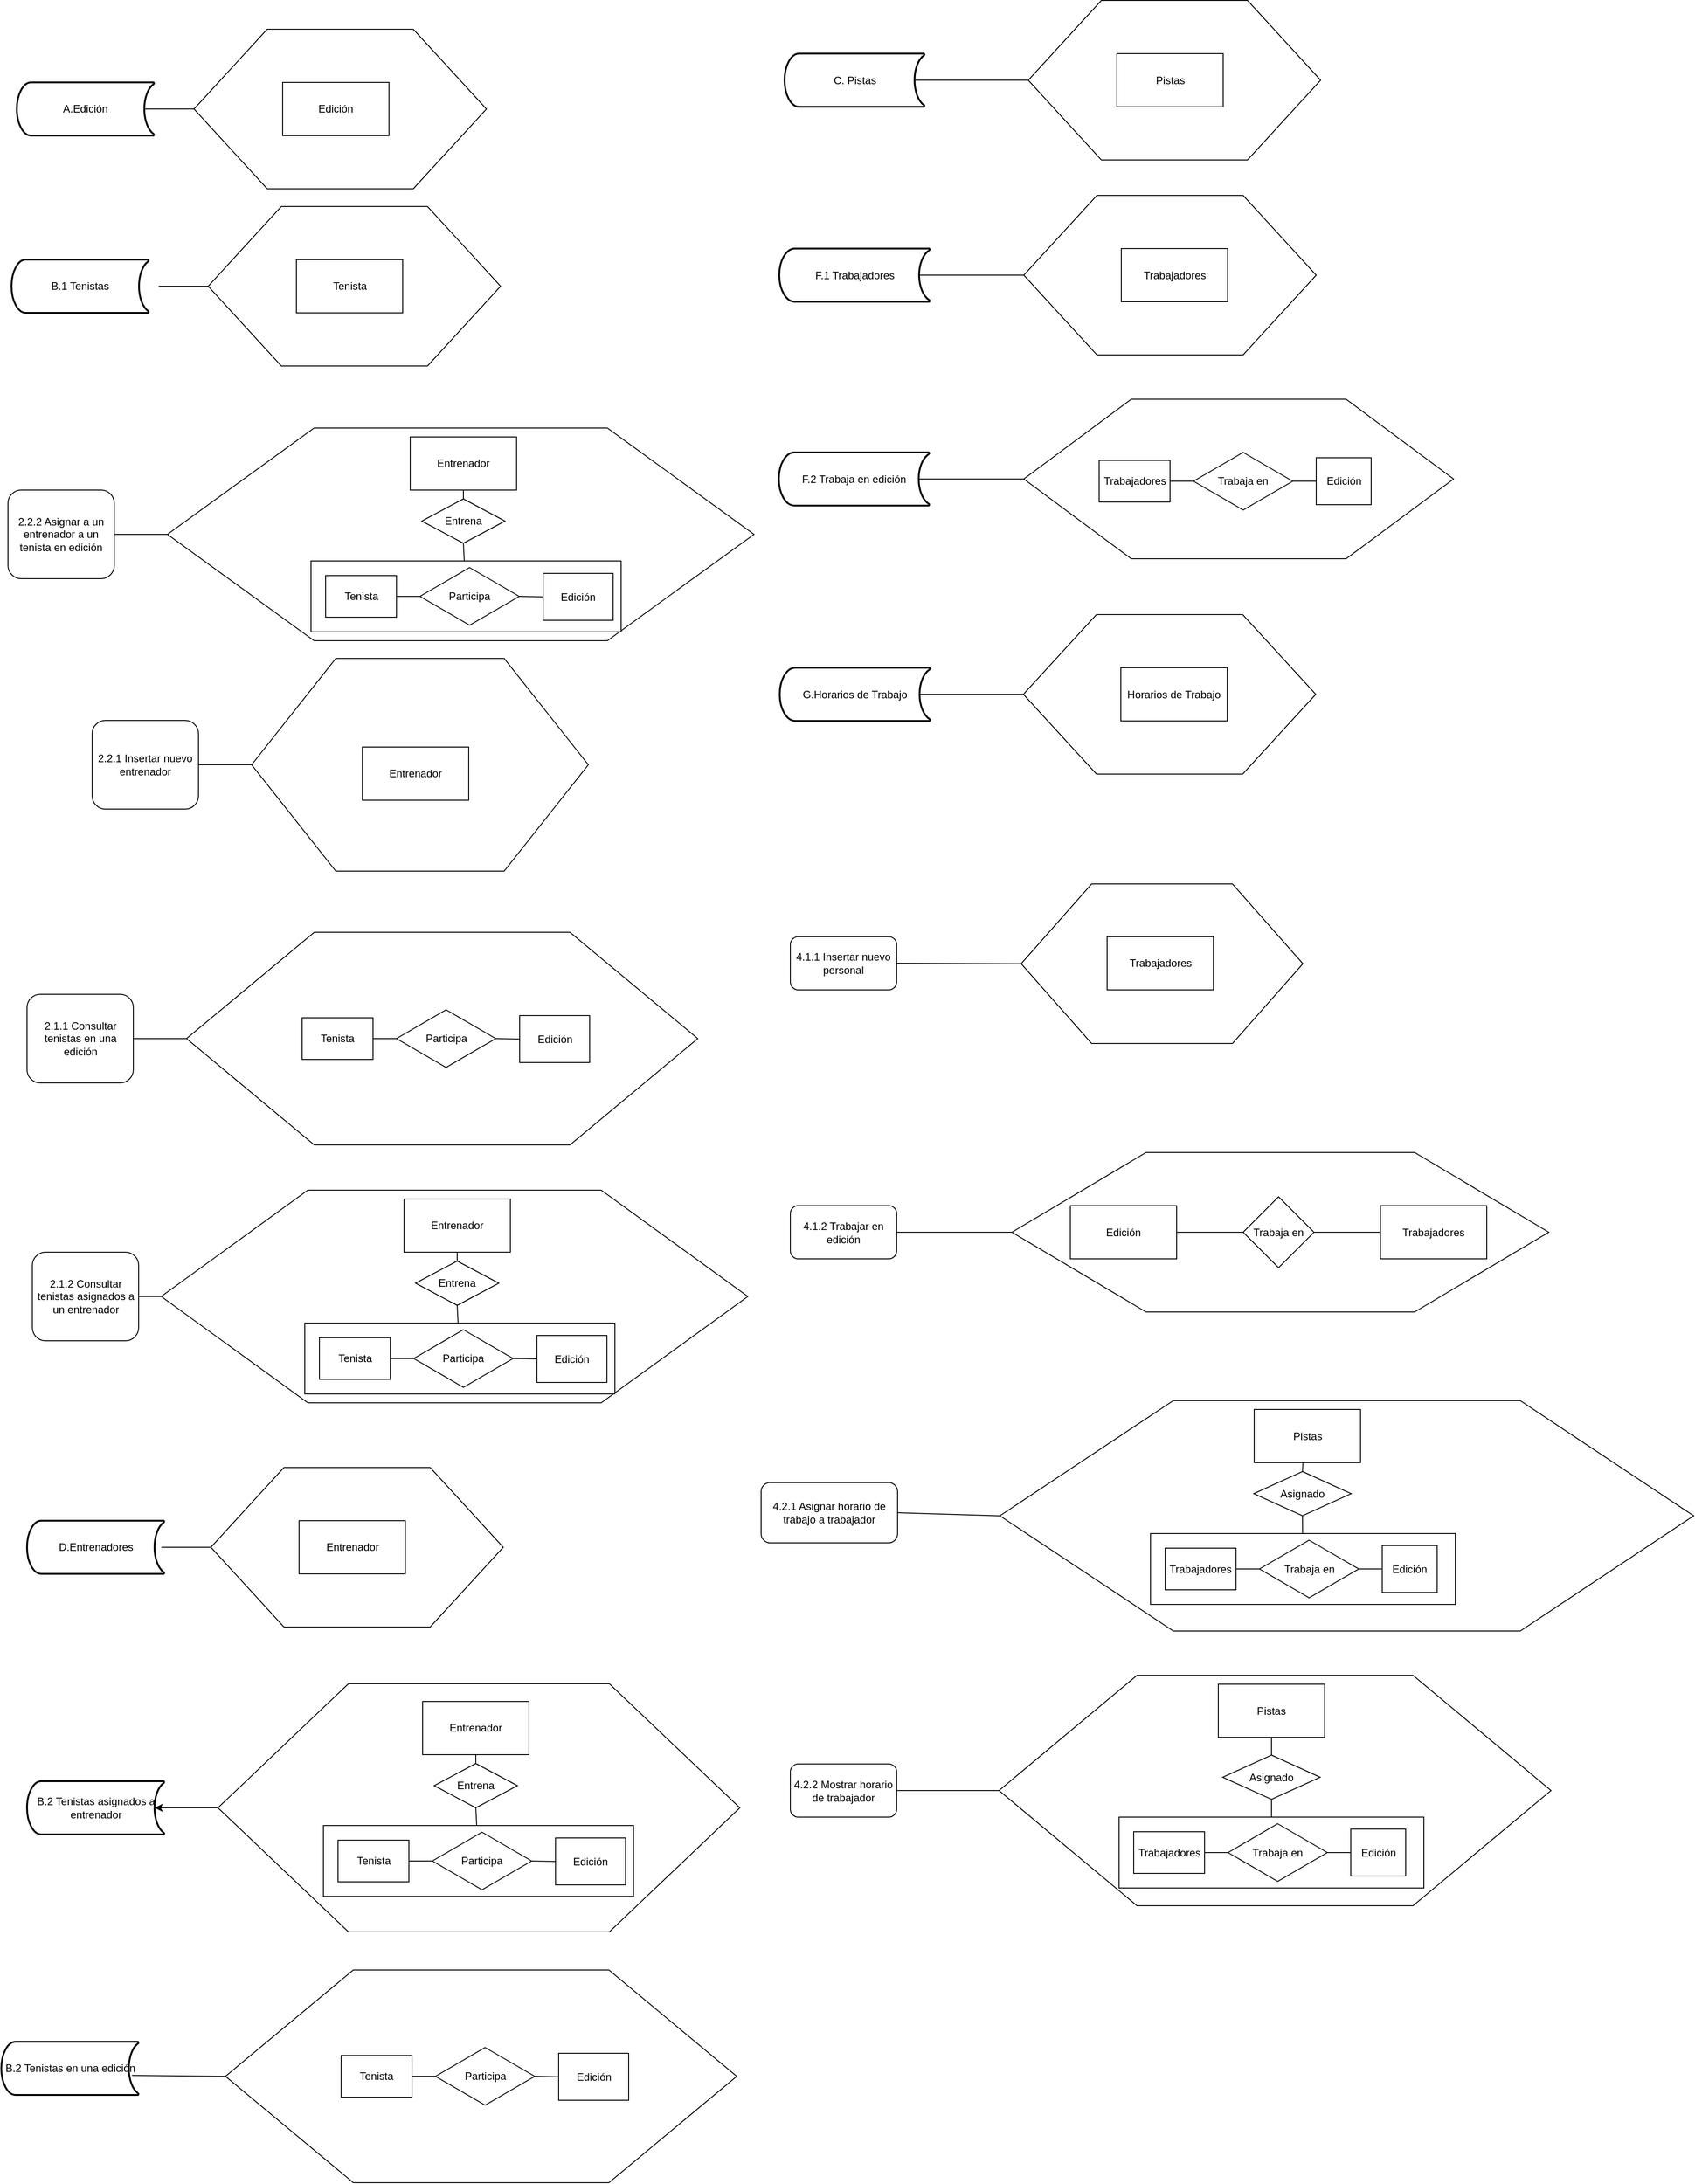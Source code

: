 <mxfile version="12.3.9" type="google" pages="1"><diagram id="Vys-wInto2tvAjyAk-ku" name="Page-1"><mxGraphModel dx="1408" dy="1864" grid="1" gridSize="10" guides="1" tooltips="1" connect="1" arrows="1" fold="1" page="1" pageScale="1" pageWidth="827" pageHeight="1169" math="0" shadow="0"><root><mxCell id="0"/><mxCell id="1" parent="0"/><mxCell id="vRv99OqMvYCGxemDUj1l-1" value="" style="shape=hexagon;perimeter=hexagonPerimeter2;whiteSpace=wrap;html=1;" parent="1" vertex="1"><mxGeometry x="230" y="30" width="330" height="180" as="geometry"/></mxCell><mxCell id="vRv99OqMvYCGxemDUj1l-2" value="A.Edición" style="strokeWidth=2;html=1;shape=mxgraph.flowchart.stored_data;whiteSpace=wrap;" parent="1" vertex="1"><mxGeometry x="30" y="90" width="155" height="60" as="geometry"/></mxCell><mxCell id="vRv99OqMvYCGxemDUj1l-3" value="" style="endArrow=none;html=1;exitX=0.93;exitY=0.5;exitDx=0;exitDy=0;exitPerimeter=0;entryX=0;entryY=0.5;entryDx=0;entryDy=0;" parent="1" source="vRv99OqMvYCGxemDUj1l-2" target="vRv99OqMvYCGxemDUj1l-1" edge="1"><mxGeometry width="50" height="50" relative="1" as="geometry"><mxPoint x="190" y="140" as="sourcePoint"/><mxPoint x="240" y="90" as="targetPoint"/></mxGeometry></mxCell><mxCell id="vRv99OqMvYCGxemDUj1l-4" value="B.1 Tenistas" style="strokeWidth=2;html=1;shape=mxgraph.flowchart.stored_data;whiteSpace=wrap;" parent="1" vertex="1"><mxGeometry x="24" y="290" width="155" height="60" as="geometry"/></mxCell><mxCell id="vRv99OqMvYCGxemDUj1l-5" value="" style="shape=hexagon;perimeter=hexagonPerimeter2;whiteSpace=wrap;html=1;" parent="1" vertex="1"><mxGeometry x="246" y="230" width="330" height="180" as="geometry"/></mxCell><mxCell id="vRv99OqMvYCGxemDUj1l-6" value="" style="endArrow=none;html=1;exitX=0.93;exitY=0.5;exitDx=0;exitDy=0;exitPerimeter=0;entryX=0;entryY=0.5;entryDx=0;entryDy=0;" parent="1" target="vRv99OqMvYCGxemDUj1l-5" edge="1"><mxGeometry width="50" height="50" relative="1" as="geometry"><mxPoint x="190.15" y="320" as="sourcePoint"/><mxPoint x="256" y="290" as="targetPoint"/></mxGeometry></mxCell><mxCell id="vRv99OqMvYCGxemDUj1l-7" value="Edición" style="rounded=0;whiteSpace=wrap;html=1;" parent="1" vertex="1"><mxGeometry x="330" y="90" width="120" height="60" as="geometry"/></mxCell><mxCell id="vRv99OqMvYCGxemDUj1l-8" value="Tenista" style="rounded=0;whiteSpace=wrap;html=1;" parent="1" vertex="1"><mxGeometry x="345.5" y="290" width="120" height="60" as="geometry"/></mxCell><mxCell id="vRv99OqMvYCGxemDUj1l-9" value="2.2.2 Asignar a un entrenador a un tenista en edición" style="rounded=1;whiteSpace=wrap;html=1;" parent="1" vertex="1"><mxGeometry x="20" y="550" width="120" height="100" as="geometry"/></mxCell><mxCell id="vRv99OqMvYCGxemDUj1l-10" value="" style="shape=hexagon;perimeter=hexagonPerimeter2;whiteSpace=wrap;html=1;" parent="1" vertex="1"><mxGeometry x="200" y="480" width="662" height="240" as="geometry"/></mxCell><mxCell id="vRv99OqMvYCGxemDUj1l-11" value="" style="endArrow=none;html=1;exitX=1;exitY=0.5;exitDx=0;exitDy=0;entryX=0;entryY=0.5;entryDx=0;entryDy=0;" parent="1" source="vRv99OqMvYCGxemDUj1l-9" target="vRv99OqMvYCGxemDUj1l-10" edge="1"><mxGeometry width="50" height="50" relative="1" as="geometry"><mxPoint x="156.15" y="630" as="sourcePoint"/><mxPoint x="222" y="600" as="targetPoint"/></mxGeometry></mxCell><mxCell id="vRv99OqMvYCGxemDUj1l-12" value="Entrenador" style="rounded=0;whiteSpace=wrap;html=1;" parent="1" vertex="1"><mxGeometry x="474" y="490" width="120" height="60" as="geometry"/></mxCell><mxCell id="vRv99OqMvYCGxemDUj1l-13" value="Entrena" style="rhombus;whiteSpace=wrap;html=1;" parent="1" vertex="1"><mxGeometry x="487" y="560" width="94" height="50" as="geometry"/></mxCell><mxCell id="vRv99OqMvYCGxemDUj1l-14" value="" style="endArrow=none;html=1;entryX=0.5;entryY=0;entryDx=0;entryDy=0;exitX=0.5;exitY=1;exitDx=0;exitDy=0;" parent="1" source="vRv99OqMvYCGxemDUj1l-12" target="vRv99OqMvYCGxemDUj1l-13" edge="1"><mxGeometry width="50" height="50" relative="1" as="geometry"><mxPoint x="296" y="610" as="sourcePoint"/><mxPoint x="346" y="560" as="targetPoint"/></mxGeometry></mxCell><mxCell id="vRv99OqMvYCGxemDUj1l-15" value="" style="rounded=0;whiteSpace=wrap;html=1;" parent="1" vertex="1"><mxGeometry x="362" y="630" width="350" height="80" as="geometry"/></mxCell><mxCell id="vRv99OqMvYCGxemDUj1l-16" value="Tenista" style="rounded=0;whiteSpace=wrap;html=1;" parent="1" vertex="1"><mxGeometry x="378.5" y="646.5" width="80" height="47" as="geometry"/></mxCell><mxCell id="vRv99OqMvYCGxemDUj1l-17" value="Edición" style="rounded=0;whiteSpace=wrap;html=1;" parent="1" vertex="1"><mxGeometry x="624" y="644" width="79" height="53" as="geometry"/></mxCell><mxCell id="vRv99OqMvYCGxemDUj1l-18" value="Participa" style="rhombus;whiteSpace=wrap;html=1;" parent="1" vertex="1"><mxGeometry x="485" y="637.5" width="112" height="65" as="geometry"/></mxCell><mxCell id="vRv99OqMvYCGxemDUj1l-19" value="" style="endArrow=none;html=1;exitX=1;exitY=0.5;exitDx=0;exitDy=0;entryX=0;entryY=0.5;entryDx=0;entryDy=0;" parent="1" source="vRv99OqMvYCGxemDUj1l-16" target="vRv99OqMvYCGxemDUj1l-18" edge="1"><mxGeometry width="50" height="50" relative="1" as="geometry"><mxPoint x="411.5" y="700.5" as="sourcePoint"/><mxPoint x="461.5" y="650.5" as="targetPoint"/></mxGeometry></mxCell><mxCell id="vRv99OqMvYCGxemDUj1l-20" value="" style="endArrow=none;html=1;exitX=0;exitY=0.5;exitDx=0;exitDy=0;entryX=1;entryY=0.5;entryDx=0;entryDy=0;" parent="1" source="vRv99OqMvYCGxemDUj1l-17" target="vRv99OqMvYCGxemDUj1l-18" edge="1"><mxGeometry width="50" height="50" relative="1" as="geometry"><mxPoint x="491.5" y="630.5" as="sourcePoint"/><mxPoint x="541.5" y="580.5" as="targetPoint"/></mxGeometry></mxCell><mxCell id="vRv99OqMvYCGxemDUj1l-21" value="" style="endArrow=none;html=1;entryX=0.5;entryY=1;entryDx=0;entryDy=0;" parent="1" source="vRv99OqMvYCGxemDUj1l-15" target="vRv99OqMvYCGxemDUj1l-13" edge="1"><mxGeometry width="50" height="50" relative="1" as="geometry"><mxPoint x="136" y="1000" as="sourcePoint"/><mxPoint x="186" y="950" as="targetPoint"/></mxGeometry></mxCell><mxCell id="vRv99OqMvYCGxemDUj1l-22" value="D.Entrenadores" style="strokeWidth=2;html=1;shape=mxgraph.flowchart.stored_data;whiteSpace=wrap;" parent="1" vertex="1"><mxGeometry x="41.5" y="1713" width="155" height="60" as="geometry"/></mxCell><mxCell id="vRv99OqMvYCGxemDUj1l-23" value="" style="shape=hexagon;perimeter=hexagonPerimeter2;whiteSpace=wrap;html=1;" parent="1" vertex="1"><mxGeometry x="249" y="1653" width="330" height="180" as="geometry"/></mxCell><mxCell id="vRv99OqMvYCGxemDUj1l-24" value="" style="endArrow=none;html=1;exitX=0.93;exitY=0.5;exitDx=0;exitDy=0;exitPerimeter=0;entryX=0;entryY=0.5;entryDx=0;entryDy=0;" parent="1" target="vRv99OqMvYCGxemDUj1l-23" edge="1"><mxGeometry width="50" height="50" relative="1" as="geometry"><mxPoint x="193.15" y="1743" as="sourcePoint"/><mxPoint x="259" y="1713" as="targetPoint"/></mxGeometry></mxCell><mxCell id="vRv99OqMvYCGxemDUj1l-25" value="Entrenador" style="rounded=0;whiteSpace=wrap;html=1;" parent="1" vertex="1"><mxGeometry x="348.5" y="1713" width="120" height="60" as="geometry"/></mxCell><mxCell id="vRv99OqMvYCGxemDUj1l-26" value="B.2 Tenistas asignados a entrenador" style="strokeWidth=2;html=1;shape=mxgraph.flowchart.stored_data;whiteSpace=wrap;" parent="1" vertex="1"><mxGeometry x="41.5" y="2007" width="155" height="60" as="geometry"/></mxCell><mxCell id="vRv99OqMvYCGxemDUj1l-27" value="" style="shape=hexagon;perimeter=hexagonPerimeter2;whiteSpace=wrap;html=1;" parent="1" vertex="1"><mxGeometry x="257" y="1897" width="589" height="280" as="geometry"/></mxCell><mxCell id="vRv99OqMvYCGxemDUj1l-29" value="Entrenador" style="rounded=0;whiteSpace=wrap;html=1;" parent="1" vertex="1"><mxGeometry x="488" y="1917" width="120" height="60" as="geometry"/></mxCell><mxCell id="vRv99OqMvYCGxemDUj1l-30" value="Entrena" style="rhombus;whiteSpace=wrap;html=1;" parent="1" vertex="1"><mxGeometry x="501" y="1987" width="94" height="50" as="geometry"/></mxCell><mxCell id="vRv99OqMvYCGxemDUj1l-31" value="" style="endArrow=none;html=1;entryX=0.5;entryY=0;entryDx=0;entryDy=0;exitX=0.5;exitY=1;exitDx=0;exitDy=0;" parent="1" source="vRv99OqMvYCGxemDUj1l-29" target="vRv99OqMvYCGxemDUj1l-30" edge="1"><mxGeometry width="50" height="50" relative="1" as="geometry"><mxPoint x="310" y="2037" as="sourcePoint"/><mxPoint x="360" y="1987" as="targetPoint"/></mxGeometry></mxCell><mxCell id="vRv99OqMvYCGxemDUj1l-32" value="" style="rounded=0;whiteSpace=wrap;html=1;" parent="1" vertex="1"><mxGeometry x="376" y="2057" width="350" height="80" as="geometry"/></mxCell><mxCell id="vRv99OqMvYCGxemDUj1l-33" value="Tenista" style="rounded=0;whiteSpace=wrap;html=1;" parent="1" vertex="1"><mxGeometry x="392.5" y="2073.5" width="80" height="47" as="geometry"/></mxCell><mxCell id="vRv99OqMvYCGxemDUj1l-34" value="Edición" style="rounded=0;whiteSpace=wrap;html=1;" parent="1" vertex="1"><mxGeometry x="638" y="2071" width="79" height="53" as="geometry"/></mxCell><mxCell id="vRv99OqMvYCGxemDUj1l-35" value="Participa" style="rhombus;whiteSpace=wrap;html=1;" parent="1" vertex="1"><mxGeometry x="499" y="2064.5" width="112" height="65" as="geometry"/></mxCell><mxCell id="vRv99OqMvYCGxemDUj1l-36" value="" style="endArrow=none;html=1;exitX=1;exitY=0.5;exitDx=0;exitDy=0;entryX=0;entryY=0.5;entryDx=0;entryDy=0;" parent="1" source="vRv99OqMvYCGxemDUj1l-33" target="vRv99OqMvYCGxemDUj1l-35" edge="1"><mxGeometry width="50" height="50" relative="1" as="geometry"><mxPoint x="425.5" y="2127.5" as="sourcePoint"/><mxPoint x="475.5" y="2077.5" as="targetPoint"/></mxGeometry></mxCell><mxCell id="vRv99OqMvYCGxemDUj1l-37" value="" style="endArrow=none;html=1;exitX=0;exitY=0.5;exitDx=0;exitDy=0;entryX=1;entryY=0.5;entryDx=0;entryDy=0;" parent="1" source="vRv99OqMvYCGxemDUj1l-34" target="vRv99OqMvYCGxemDUj1l-35" edge="1"><mxGeometry width="50" height="50" relative="1" as="geometry"><mxPoint x="505.5" y="2057.5" as="sourcePoint"/><mxPoint x="555.5" y="2007.5" as="targetPoint"/></mxGeometry></mxCell><mxCell id="vRv99OqMvYCGxemDUj1l-38" value="" style="endArrow=none;html=1;entryX=0.5;entryY=1;entryDx=0;entryDy=0;" parent="1" source="vRv99OqMvYCGxemDUj1l-32" target="vRv99OqMvYCGxemDUj1l-30" edge="1"><mxGeometry width="50" height="50" relative="1" as="geometry"><mxPoint x="150" y="2427" as="sourcePoint"/><mxPoint x="200" y="2377" as="targetPoint"/></mxGeometry></mxCell><mxCell id="vRv99OqMvYCGxemDUj1l-39" value="2.2.1 Insertar nuevo entrenador" style="rounded=1;whiteSpace=wrap;html=1;" parent="1" vertex="1"><mxGeometry x="115" y="810" width="120" height="100" as="geometry"/></mxCell><mxCell id="vRv99OqMvYCGxemDUj1l-40" value="" style="shape=hexagon;perimeter=hexagonPerimeter2;whiteSpace=wrap;html=1;" parent="1" vertex="1"><mxGeometry x="295" y="740" width="380" height="240" as="geometry"/></mxCell><mxCell id="vRv99OqMvYCGxemDUj1l-41" value="" style="endArrow=none;html=1;exitX=1;exitY=0.5;exitDx=0;exitDy=0;entryX=0;entryY=0.5;entryDx=0;entryDy=0;" parent="1" source="vRv99OqMvYCGxemDUj1l-39" target="vRv99OqMvYCGxemDUj1l-40" edge="1"><mxGeometry width="50" height="50" relative="1" as="geometry"><mxPoint x="251.15" y="890" as="sourcePoint"/><mxPoint x="317" y="860" as="targetPoint"/></mxGeometry></mxCell><mxCell id="vRv99OqMvYCGxemDUj1l-42" value="Entrenador" style="rounded=0;whiteSpace=wrap;html=1;" parent="1" vertex="1"><mxGeometry x="420" y="840" width="120" height="60" as="geometry"/></mxCell><mxCell id="vRv99OqMvYCGxemDUj1l-43" value="2.1.1 Consultar tenistas en una edición" style="rounded=1;whiteSpace=wrap;html=1;" parent="1" vertex="1"><mxGeometry x="41.5" y="1119" width="120" height="100" as="geometry"/></mxCell><mxCell id="vRv99OqMvYCGxemDUj1l-44" value="" style="shape=hexagon;perimeter=hexagonPerimeter2;whiteSpace=wrap;html=1;" parent="1" vertex="1"><mxGeometry x="221.5" y="1049" width="577" height="240" as="geometry"/></mxCell><mxCell id="vRv99OqMvYCGxemDUj1l-45" value="" style="endArrow=none;html=1;exitX=1;exitY=0.5;exitDx=0;exitDy=0;entryX=0;entryY=0.5;entryDx=0;entryDy=0;" parent="1" source="vRv99OqMvYCGxemDUj1l-43" target="vRv99OqMvYCGxemDUj1l-44" edge="1"><mxGeometry width="50" height="50" relative="1" as="geometry"><mxPoint x="177.65" y="1199" as="sourcePoint"/><mxPoint x="243.5" y="1169" as="targetPoint"/></mxGeometry></mxCell><mxCell id="vRv99OqMvYCGxemDUj1l-46" value="Tenista" style="rounded=0;whiteSpace=wrap;html=1;" parent="1" vertex="1"><mxGeometry x="352" y="1145.5" width="80" height="47" as="geometry"/></mxCell><mxCell id="vRv99OqMvYCGxemDUj1l-47" value="Edición" style="rounded=0;whiteSpace=wrap;html=1;" parent="1" vertex="1"><mxGeometry x="597.5" y="1143" width="79" height="53" as="geometry"/></mxCell><mxCell id="vRv99OqMvYCGxemDUj1l-48" value="Participa" style="rhombus;whiteSpace=wrap;html=1;" parent="1" vertex="1"><mxGeometry x="458.5" y="1136.5" width="112" height="65" as="geometry"/></mxCell><mxCell id="vRv99OqMvYCGxemDUj1l-49" value="" style="endArrow=none;html=1;exitX=1;exitY=0.5;exitDx=0;exitDy=0;entryX=0;entryY=0.5;entryDx=0;entryDy=0;" parent="1" source="vRv99OqMvYCGxemDUj1l-46" target="vRv99OqMvYCGxemDUj1l-48" edge="1"><mxGeometry width="50" height="50" relative="1" as="geometry"><mxPoint x="385" y="1199.5" as="sourcePoint"/><mxPoint x="435" y="1149.5" as="targetPoint"/></mxGeometry></mxCell><mxCell id="vRv99OqMvYCGxemDUj1l-50" value="" style="endArrow=none;html=1;exitX=0;exitY=0.5;exitDx=0;exitDy=0;entryX=1;entryY=0.5;entryDx=0;entryDy=0;" parent="1" source="vRv99OqMvYCGxemDUj1l-47" target="vRv99OqMvYCGxemDUj1l-48" edge="1"><mxGeometry width="50" height="50" relative="1" as="geometry"><mxPoint x="465" y="1129.5" as="sourcePoint"/><mxPoint x="515" y="1079.5" as="targetPoint"/></mxGeometry></mxCell><mxCell id="vRv99OqMvYCGxemDUj1l-51" value="2.1.2 Consultar tenistas asignados a un entrenador" style="rounded=1;whiteSpace=wrap;html=1;" parent="1" vertex="1"><mxGeometry x="47.5" y="1410" width="120" height="100" as="geometry"/></mxCell><mxCell id="vRv99OqMvYCGxemDUj1l-52" value="" style="shape=hexagon;perimeter=hexagonPerimeter2;whiteSpace=wrap;html=1;" parent="1" vertex="1"><mxGeometry x="193" y="1340" width="662" height="240" as="geometry"/></mxCell><mxCell id="vRv99OqMvYCGxemDUj1l-53" value="" style="endArrow=none;html=1;entryX=0;entryY=0.5;entryDx=0;entryDy=0;" parent="1" source="vRv99OqMvYCGxemDUj1l-51" target="vRv99OqMvYCGxemDUj1l-52" edge="1"><mxGeometry width="50" height="50" relative="1" as="geometry"><mxPoint x="133" y="1460" as="sourcePoint"/><mxPoint x="215" y="1460" as="targetPoint"/></mxGeometry></mxCell><mxCell id="vRv99OqMvYCGxemDUj1l-54" value="Entrenador" style="rounded=0;whiteSpace=wrap;html=1;" parent="1" vertex="1"><mxGeometry x="467" y="1350" width="120" height="60" as="geometry"/></mxCell><mxCell id="vRv99OqMvYCGxemDUj1l-55" value="Entrena" style="rhombus;whiteSpace=wrap;html=1;" parent="1" vertex="1"><mxGeometry x="480" y="1420" width="94" height="50" as="geometry"/></mxCell><mxCell id="vRv99OqMvYCGxemDUj1l-56" value="" style="endArrow=none;html=1;entryX=0.5;entryY=0;entryDx=0;entryDy=0;exitX=0.5;exitY=1;exitDx=0;exitDy=0;" parent="1" source="vRv99OqMvYCGxemDUj1l-54" target="vRv99OqMvYCGxemDUj1l-55" edge="1"><mxGeometry width="50" height="50" relative="1" as="geometry"><mxPoint x="289" y="1470" as="sourcePoint"/><mxPoint x="339" y="1420" as="targetPoint"/></mxGeometry></mxCell><mxCell id="vRv99OqMvYCGxemDUj1l-57" value="" style="rounded=0;whiteSpace=wrap;html=1;" parent="1" vertex="1"><mxGeometry x="355" y="1490" width="350" height="80" as="geometry"/></mxCell><mxCell id="vRv99OqMvYCGxemDUj1l-58" value="Tenista" style="rounded=0;whiteSpace=wrap;html=1;" parent="1" vertex="1"><mxGeometry x="371.5" y="1506.5" width="80" height="47" as="geometry"/></mxCell><mxCell id="vRv99OqMvYCGxemDUj1l-59" value="Edición" style="rounded=0;whiteSpace=wrap;html=1;" parent="1" vertex="1"><mxGeometry x="617" y="1504" width="79" height="53" as="geometry"/></mxCell><mxCell id="vRv99OqMvYCGxemDUj1l-60" value="Participa" style="rhombus;whiteSpace=wrap;html=1;" parent="1" vertex="1"><mxGeometry x="478" y="1497.5" width="112" height="65" as="geometry"/></mxCell><mxCell id="vRv99OqMvYCGxemDUj1l-61" value="" style="endArrow=none;html=1;exitX=1;exitY=0.5;exitDx=0;exitDy=0;entryX=0;entryY=0.5;entryDx=0;entryDy=0;" parent="1" source="vRv99OqMvYCGxemDUj1l-58" target="vRv99OqMvYCGxemDUj1l-60" edge="1"><mxGeometry width="50" height="50" relative="1" as="geometry"><mxPoint x="404.5" y="1560.5" as="sourcePoint"/><mxPoint x="454.5" y="1510.5" as="targetPoint"/></mxGeometry></mxCell><mxCell id="vRv99OqMvYCGxemDUj1l-62" value="" style="endArrow=none;html=1;exitX=0;exitY=0.5;exitDx=0;exitDy=0;entryX=1;entryY=0.5;entryDx=0;entryDy=0;" parent="1" source="vRv99OqMvYCGxemDUj1l-59" target="vRv99OqMvYCGxemDUj1l-60" edge="1"><mxGeometry width="50" height="50" relative="1" as="geometry"><mxPoint x="484.5" y="1490.5" as="sourcePoint"/><mxPoint x="534.5" y="1440.5" as="targetPoint"/></mxGeometry></mxCell><mxCell id="vRv99OqMvYCGxemDUj1l-63" value="" style="endArrow=none;html=1;entryX=0.5;entryY=1;entryDx=0;entryDy=0;" parent="1" source="vRv99OqMvYCGxemDUj1l-57" target="vRv99OqMvYCGxemDUj1l-55" edge="1"><mxGeometry width="50" height="50" relative="1" as="geometry"><mxPoint x="129" y="1860" as="sourcePoint"/><mxPoint x="179" y="1810" as="targetPoint"/></mxGeometry></mxCell><mxCell id="vRv99OqMvYCGxemDUj1l-64" value="F.1 Trabajadores" style="strokeWidth=2;html=1;shape=mxgraph.flowchart.stored_data;whiteSpace=wrap;" parent="1" vertex="1"><mxGeometry x="890.5" y="277.5" width="170" height="60" as="geometry"/></mxCell><mxCell id="vRv99OqMvYCGxemDUj1l-65" value="G.Horarios de Trabajo" style="strokeWidth=2;html=1;shape=mxgraph.flowchart.stored_data;whiteSpace=wrap;" parent="1" vertex="1"><mxGeometry x="891" y="750.5" width="170" height="60" as="geometry"/></mxCell><mxCell id="vRv99OqMvYCGxemDUj1l-66" value="C. Pistas" style="strokeWidth=2;html=1;shape=mxgraph.flowchart.stored_data;whiteSpace=wrap;" parent="1" vertex="1"><mxGeometry x="896.5" y="57.5" width="158" height="60" as="geometry"/></mxCell><mxCell id="vRv99OqMvYCGxemDUj1l-68" value="4.1.2 Trabajar en edición" style="rounded=1;whiteSpace=wrap;html=1;" parent="1" vertex="1"><mxGeometry x="903" y="1357.5" width="120" height="60" as="geometry"/></mxCell><mxCell id="vRv99OqMvYCGxemDUj1l-69" value="4.2.1 Asignar horario de trabajo a trabajador" style="rounded=1;whiteSpace=wrap;html=1;" parent="1" vertex="1"><mxGeometry x="870" y="1670" width="154" height="68" as="geometry"/></mxCell><mxCell id="vRv99OqMvYCGxemDUj1l-73" value="" style="shape=hexagon;perimeter=hexagonPerimeter2;whiteSpace=wrap;html=1;" parent="1" vertex="1"><mxGeometry x="1171.5" y="-2.5" width="330" height="180" as="geometry"/></mxCell><mxCell id="vRv99OqMvYCGxemDUj1l-74" value="Pistas" style="rounded=0;whiteSpace=wrap;html=1;" parent="1" vertex="1"><mxGeometry x="1271.5" y="57.5" width="120" height="60" as="geometry"/></mxCell><mxCell id="vRv99OqMvYCGxemDUj1l-75" value="" style="endArrow=none;html=1;exitX=0.93;exitY=0.5;exitDx=0;exitDy=0;exitPerimeter=0;entryX=0;entryY=0.5;entryDx=0;entryDy=0;" parent="1" source="vRv99OqMvYCGxemDUj1l-66" target="vRv99OqMvYCGxemDUj1l-73" edge="1"><mxGeometry width="50" height="50" relative="1" as="geometry"><mxPoint x="1081.5" y="107.5" as="sourcePoint"/><mxPoint x="1131.5" y="57.5" as="targetPoint"/></mxGeometry></mxCell><mxCell id="vRv99OqMvYCGxemDUj1l-76" value="" style="shape=hexagon;perimeter=hexagonPerimeter2;whiteSpace=wrap;html=1;" parent="1" vertex="1"><mxGeometry x="1166.5" y="217.5" width="330" height="180" as="geometry"/></mxCell><mxCell id="vRv99OqMvYCGxemDUj1l-77" value="" style="shape=hexagon;perimeter=hexagonPerimeter2;whiteSpace=wrap;html=1;" parent="1" vertex="1"><mxGeometry x="1166" y="690.5" width="330" height="180" as="geometry"/></mxCell><mxCell id="vRv99OqMvYCGxemDUj1l-78" value="" style="shape=hexagon;perimeter=hexagonPerimeter2;whiteSpace=wrap;html=1;" parent="1" vertex="1"><mxGeometry x="1153" y="1297.5" width="606" height="180" as="geometry"/></mxCell><mxCell id="vRv99OqMvYCGxemDUj1l-79" value="&lt;div&gt;&lt;br&gt;&lt;/div&gt;" style="shape=hexagon;perimeter=hexagonPerimeter2;whiteSpace=wrap;html=1;" parent="1" vertex="1"><mxGeometry x="1139.5" y="1577.5" width="783" height="260" as="geometry"/></mxCell><mxCell id="vRv99OqMvYCGxemDUj1l-80" value="" style="endArrow=none;html=1;exitX=0.93;exitY=0.5;exitDx=0;exitDy=0;exitPerimeter=0;entryX=0;entryY=0.5;entryDx=0;entryDy=0;" parent="1" source="vRv99OqMvYCGxemDUj1l-64" target="vRv99OqMvYCGxemDUj1l-76" edge="1"><mxGeometry width="50" height="50" relative="1" as="geometry"><mxPoint x="1101.5" y="317.5" as="sourcePoint"/><mxPoint x="1151.5" y="267.5" as="targetPoint"/></mxGeometry></mxCell><mxCell id="vRv99OqMvYCGxemDUj1l-81" value="" style="endArrow=none;html=1;exitX=0.93;exitY=0.5;exitDx=0;exitDy=0;exitPerimeter=0;entryX=0;entryY=0.5;entryDx=0;entryDy=0;" parent="1" source="vRv99OqMvYCGxemDUj1l-65" target="vRv99OqMvYCGxemDUj1l-77" edge="1"><mxGeometry width="50" height="50" relative="1" as="geometry"><mxPoint x="1111" y="770.5" as="sourcePoint"/><mxPoint x="1161" y="720.5" as="targetPoint"/></mxGeometry></mxCell><mxCell id="vRv99OqMvYCGxemDUj1l-82" value="" style="endArrow=none;html=1;exitX=1;exitY=0.5;exitDx=0;exitDy=0;entryX=0;entryY=0.5;entryDx=0;entryDy=0;" parent="1" source="vRv99OqMvYCGxemDUj1l-68" target="vRv99OqMvYCGxemDUj1l-78" edge="1"><mxGeometry width="50" height="50" relative="1" as="geometry"><mxPoint x="1088" y="1427.5" as="sourcePoint"/><mxPoint x="1138" y="1377.5" as="targetPoint"/></mxGeometry></mxCell><mxCell id="vRv99OqMvYCGxemDUj1l-83" value="Trabajadores" style="rounded=0;whiteSpace=wrap;html=1;" parent="1" vertex="1"><mxGeometry x="1276.5" y="277.5" width="120" height="60" as="geometry"/></mxCell><mxCell id="vRv99OqMvYCGxemDUj1l-84" value="Horarios de Trabajo" style="rounded=0;whiteSpace=wrap;html=1;" parent="1" vertex="1"><mxGeometry x="1276" y="750.5" width="120" height="60" as="geometry"/></mxCell><mxCell id="vRv99OqMvYCGxemDUj1l-85" value="" style="endArrow=none;html=1;exitX=1;exitY=0.5;exitDx=0;exitDy=0;entryX=0;entryY=0.5;entryDx=0;entryDy=0;" parent="1" source="vRv99OqMvYCGxemDUj1l-69" target="vRv99OqMvYCGxemDUj1l-79" edge="1"><mxGeometry width="50" height="50" relative="1" as="geometry"><mxPoint x="1078" y="1687.5" as="sourcePoint"/><mxPoint x="1128" y="1637.5" as="targetPoint"/></mxGeometry></mxCell><mxCell id="vRv99OqMvYCGxemDUj1l-86" value="Edición" style="rounded=0;whiteSpace=wrap;html=1;" parent="1" vertex="1"><mxGeometry x="1219" y="1357.5" width="120" height="60" as="geometry"/></mxCell><mxCell id="vRv99OqMvYCGxemDUj1l-87" value="Trabajadores" style="rounded=0;whiteSpace=wrap;html=1;" parent="1" vertex="1"><mxGeometry x="1569" y="1357.5" width="120" height="60" as="geometry"/></mxCell><mxCell id="vRv99OqMvYCGxemDUj1l-88" value="Trabaja en" style="rhombus;whiteSpace=wrap;html=1;" parent="1" vertex="1"><mxGeometry x="1414" y="1347.5" width="80" height="80" as="geometry"/></mxCell><mxCell id="vRv99OqMvYCGxemDUj1l-89" value="" style="endArrow=none;html=1;exitX=1;exitY=0.5;exitDx=0;exitDy=0;entryX=0;entryY=0.5;entryDx=0;entryDy=0;" parent="1" source="vRv99OqMvYCGxemDUj1l-86" target="vRv99OqMvYCGxemDUj1l-88" edge="1"><mxGeometry width="50" height="50" relative="1" as="geometry"><mxPoint x="1369" y="1467.5" as="sourcePoint"/><mxPoint x="1419" y="1417.5" as="targetPoint"/></mxGeometry></mxCell><mxCell id="vRv99OqMvYCGxemDUj1l-90" value="" style="endArrow=none;html=1;exitX=1;exitY=0.5;exitDx=0;exitDy=0;entryX=0;entryY=0.5;entryDx=0;entryDy=0;" parent="1" source="vRv99OqMvYCGxemDUj1l-88" target="vRv99OqMvYCGxemDUj1l-87" edge="1"><mxGeometry width="50" height="50" relative="1" as="geometry"><mxPoint x="1429" y="1537.5" as="sourcePoint"/><mxPoint x="1479" y="1487.5" as="targetPoint"/></mxGeometry></mxCell><mxCell id="vRv99OqMvYCGxemDUj1l-91" value="Asignado" style="rhombus;whiteSpace=wrap;html=1;" parent="1" vertex="1"><mxGeometry x="1426" y="1657.5" width="110" height="50" as="geometry"/></mxCell><mxCell id="vRv99OqMvYCGxemDUj1l-92" value="" style="endArrow=none;html=1;entryX=0.5;entryY=0;entryDx=0;entryDy=0;exitX=0.5;exitY=1;exitDx=0;exitDy=0;" parent="1" target="vRv99OqMvYCGxemDUj1l-91" edge="1"><mxGeometry width="50" height="50" relative="1" as="geometry"><mxPoint x="1481.5" y="1647.5" as="sourcePoint"/><mxPoint x="1293.5" y="1657.5" as="targetPoint"/></mxGeometry></mxCell><mxCell id="vRv99OqMvYCGxemDUj1l-93" value="" style="rounded=0;whiteSpace=wrap;html=1;" parent="1" vertex="1"><mxGeometry x="1309.5" y="1727.5" width="344" height="80" as="geometry"/></mxCell><mxCell id="vRv99OqMvYCGxemDUj1l-94" value="Trabajadores" style="rounded=0;whiteSpace=wrap;html=1;" parent="1" vertex="1"><mxGeometry x="1326" y="1744" width="80" height="47" as="geometry"/></mxCell><mxCell id="vRv99OqMvYCGxemDUj1l-95" value="Edición" style="rounded=0;whiteSpace=wrap;html=1;" parent="1" vertex="1"><mxGeometry x="1571" y="1741" width="62" height="53" as="geometry"/></mxCell><mxCell id="vRv99OqMvYCGxemDUj1l-96" value="Trabaja en" style="rhombus;whiteSpace=wrap;html=1;" parent="1" vertex="1"><mxGeometry x="1432.5" y="1735" width="112" height="65" as="geometry"/></mxCell><mxCell id="vRv99OqMvYCGxemDUj1l-97" value="" style="endArrow=none;html=1;exitX=1;exitY=0.5;exitDx=0;exitDy=0;entryX=0;entryY=0.5;entryDx=0;entryDy=0;" parent="1" source="vRv99OqMvYCGxemDUj1l-94" target="vRv99OqMvYCGxemDUj1l-96" edge="1"><mxGeometry width="50" height="50" relative="1" as="geometry"><mxPoint x="1359" y="1798" as="sourcePoint"/><mxPoint x="1409" y="1748" as="targetPoint"/></mxGeometry></mxCell><mxCell id="vRv99OqMvYCGxemDUj1l-98" value="" style="endArrow=none;html=1;exitX=0;exitY=0.5;exitDx=0;exitDy=0;entryX=1;entryY=0.5;entryDx=0;entryDy=0;" parent="1" source="vRv99OqMvYCGxemDUj1l-95" target="vRv99OqMvYCGxemDUj1l-96" edge="1"><mxGeometry width="50" height="50" relative="1" as="geometry"><mxPoint x="1439" y="1728" as="sourcePoint"/><mxPoint x="1489" y="1678" as="targetPoint"/></mxGeometry></mxCell><mxCell id="vRv99OqMvYCGxemDUj1l-99" value="" style="endArrow=none;html=1;entryX=0.5;entryY=1;entryDx=0;entryDy=0;" parent="1" source="vRv99OqMvYCGxemDUj1l-93" target="vRv99OqMvYCGxemDUj1l-91" edge="1"><mxGeometry width="50" height="50" relative="1" as="geometry"><mxPoint x="1083.5" y="2097.5" as="sourcePoint"/><mxPoint x="1133.5" y="2047.5" as="targetPoint"/></mxGeometry></mxCell><mxCell id="vRv99OqMvYCGxemDUj1l-100" value="F.2 Trabaja en edición" style="strokeWidth=2;html=1;shape=mxgraph.flowchart.stored_data;whiteSpace=wrap;" parent="1" vertex="1"><mxGeometry x="890" y="507.5" width="170" height="60" as="geometry"/></mxCell><mxCell id="vRv99OqMvYCGxemDUj1l-101" value="" style="shape=hexagon;perimeter=hexagonPerimeter2;whiteSpace=wrap;html=1;" parent="1" vertex="1"><mxGeometry x="1166.5" y="447.5" width="485" height="180" as="geometry"/></mxCell><mxCell id="vRv99OqMvYCGxemDUj1l-102" value="" style="endArrow=none;html=1;exitX=0.93;exitY=0.5;exitDx=0;exitDy=0;exitPerimeter=0;entryX=0;entryY=0.5;entryDx=0;entryDy=0;" parent="1" source="vRv99OqMvYCGxemDUj1l-100" target="vRv99OqMvYCGxemDUj1l-101" edge="1"><mxGeometry width="50" height="50" relative="1" as="geometry"><mxPoint x="1101" y="547.5" as="sourcePoint"/><mxPoint x="1151" y="497.5" as="targetPoint"/></mxGeometry></mxCell><mxCell id="vRv99OqMvYCGxemDUj1l-103" value="Trabajadores" style="rounded=0;whiteSpace=wrap;html=1;" parent="1" vertex="1"><mxGeometry x="1251.5" y="516.5" width="80" height="47" as="geometry"/></mxCell><mxCell id="vRv99OqMvYCGxemDUj1l-104" value="Edición" style="rounded=0;whiteSpace=wrap;html=1;" parent="1" vertex="1"><mxGeometry x="1496.5" y="513.5" width="62" height="53" as="geometry"/></mxCell><mxCell id="vRv99OqMvYCGxemDUj1l-105" value="Trabaja en" style="rhombus;whiteSpace=wrap;html=1;" parent="1" vertex="1"><mxGeometry x="1358" y="507.5" width="112" height="65" as="geometry"/></mxCell><mxCell id="vRv99OqMvYCGxemDUj1l-106" value="" style="endArrow=none;html=1;exitX=1;exitY=0.5;exitDx=0;exitDy=0;entryX=0;entryY=0.5;entryDx=0;entryDy=0;" parent="1" source="vRv99OqMvYCGxemDUj1l-103" target="vRv99OqMvYCGxemDUj1l-105" edge="1"><mxGeometry width="50" height="50" relative="1" as="geometry"><mxPoint x="1284.5" y="570.5" as="sourcePoint"/><mxPoint x="1334.5" y="520.5" as="targetPoint"/></mxGeometry></mxCell><mxCell id="vRv99OqMvYCGxemDUj1l-107" value="" style="endArrow=none;html=1;exitX=0;exitY=0.5;exitDx=0;exitDy=0;entryX=1;entryY=0.5;entryDx=0;entryDy=0;" parent="1" source="vRv99OqMvYCGxemDUj1l-104" target="vRv99OqMvYCGxemDUj1l-105" edge="1"><mxGeometry width="50" height="50" relative="1" as="geometry"><mxPoint x="1364.5" y="500.5" as="sourcePoint"/><mxPoint x="1414.5" y="450.5" as="targetPoint"/></mxGeometry></mxCell><mxCell id="vRv99OqMvYCGxemDUj1l-108" value="4.1.1 Insertar nuevo personal" style="rounded=1;whiteSpace=wrap;html=1;" parent="1" vertex="1"><mxGeometry x="903" y="1054" width="120" height="60" as="geometry"/></mxCell><mxCell id="vRv99OqMvYCGxemDUj1l-109" value="" style="shape=hexagon;perimeter=hexagonPerimeter2;whiteSpace=wrap;html=1;" parent="1" vertex="1"><mxGeometry x="1163.5" y="994.5" width="318" height="180" as="geometry"/></mxCell><mxCell id="vRv99OqMvYCGxemDUj1l-110" value="" style="endArrow=none;html=1;exitX=1;exitY=0.5;exitDx=0;exitDy=0;entryX=0;entryY=0.5;entryDx=0;entryDy=0;" parent="1" source="vRv99OqMvYCGxemDUj1l-108" target="vRv99OqMvYCGxemDUj1l-109" edge="1"><mxGeometry width="50" height="50" relative="1" as="geometry"><mxPoint x="1033" y="1084" as="sourcePoint"/><mxPoint x="1148" y="1074" as="targetPoint"/></mxGeometry></mxCell><mxCell id="vRv99OqMvYCGxemDUj1l-111" value="Trabajadores" style="rounded=0;whiteSpace=wrap;html=1;" parent="1" vertex="1"><mxGeometry x="1260.5" y="1054" width="120" height="60" as="geometry"/></mxCell><mxCell id="vRv99OqMvYCGxemDUj1l-112" value="Pistas" style="rounded=0;whiteSpace=wrap;html=1;" parent="1" vertex="1"><mxGeometry x="1426.5" y="1587.5" width="120" height="60" as="geometry"/></mxCell><mxCell id="vRv99OqMvYCGxemDUj1l-113" value="4.2.2 Mostrar horario de trabajador" style="rounded=1;whiteSpace=wrap;html=1;" parent="1" vertex="1"><mxGeometry x="903" y="1987.5" width="120" height="60" as="geometry"/></mxCell><mxCell id="vRv99OqMvYCGxemDUj1l-114" value="&lt;div&gt;&lt;br&gt;&lt;/div&gt;" style="shape=hexagon;perimeter=hexagonPerimeter2;whiteSpace=wrap;html=1;" parent="1" vertex="1"><mxGeometry x="1138.5" y="1887.5" width="623" height="260" as="geometry"/></mxCell><mxCell id="vRv99OqMvYCGxemDUj1l-115" value="" style="endArrow=none;html=1;exitX=1;exitY=0.5;exitDx=0;exitDy=0;entryX=0;entryY=0.5;entryDx=0;entryDy=0;" parent="1" source="vRv99OqMvYCGxemDUj1l-113" target="vRv99OqMvYCGxemDUj1l-114" edge="1"><mxGeometry width="50" height="50" relative="1" as="geometry"><mxPoint x="1077" y="1997.5" as="sourcePoint"/><mxPoint x="1127" y="1947.5" as="targetPoint"/></mxGeometry></mxCell><mxCell id="vRv99OqMvYCGxemDUj1l-116" value="Asignado" style="rhombus;whiteSpace=wrap;html=1;" parent="1" vertex="1"><mxGeometry x="1391" y="1977.5" width="110" height="50" as="geometry"/></mxCell><mxCell id="vRv99OqMvYCGxemDUj1l-117" value="" style="endArrow=none;html=1;exitX=0.5;exitY=1;exitDx=0;exitDy=0;entryX=0.5;entryY=0;entryDx=0;entryDy=0;" parent="1" target="vRv99OqMvYCGxemDUj1l-116" edge="1"><mxGeometry width="50" height="50" relative="1" as="geometry"><mxPoint x="1446.0" y="1957.5" as="sourcePoint"/><mxPoint x="1171.5" y="2127.5" as="targetPoint"/></mxGeometry></mxCell><mxCell id="vRv99OqMvYCGxemDUj1l-118" value="" style="endArrow=none;html=1;exitX=0.5;exitY=0;exitDx=0;exitDy=0;entryX=0.5;entryY=1;entryDx=0;entryDy=0;" parent="1" source="vRv99OqMvYCGxemDUj1l-119" target="vRv99OqMvYCGxemDUj1l-116" edge="1"><mxGeometry width="50" height="50" relative="1" as="geometry"><mxPoint x="1518.5" y="2017.5" as="sourcePoint"/><mxPoint x="1321.5" y="2167.5" as="targetPoint"/></mxGeometry></mxCell><mxCell id="vRv99OqMvYCGxemDUj1l-119" value="" style="rounded=0;whiteSpace=wrap;html=1;" parent="1" vertex="1"><mxGeometry x="1274" y="2047.5" width="344" height="80" as="geometry"/></mxCell><mxCell id="vRv99OqMvYCGxemDUj1l-120" value="Trabajadores" style="rounded=0;whiteSpace=wrap;html=1;" parent="1" vertex="1"><mxGeometry x="1290.5" y="2064" width="80" height="47" as="geometry"/></mxCell><mxCell id="vRv99OqMvYCGxemDUj1l-121" value="Edición" style="rounded=0;whiteSpace=wrap;html=1;" parent="1" vertex="1"><mxGeometry x="1535.5" y="2061" width="62" height="53" as="geometry"/></mxCell><mxCell id="vRv99OqMvYCGxemDUj1l-122" value="Trabaja en" style="rhombus;whiteSpace=wrap;html=1;" parent="1" vertex="1"><mxGeometry x="1397" y="2055" width="112" height="65" as="geometry"/></mxCell><mxCell id="vRv99OqMvYCGxemDUj1l-123" value="" style="endArrow=none;html=1;exitX=1;exitY=0.5;exitDx=0;exitDy=0;entryX=0;entryY=0.5;entryDx=0;entryDy=0;" parent="1" source="vRv99OqMvYCGxemDUj1l-120" target="vRv99OqMvYCGxemDUj1l-122" edge="1"><mxGeometry width="50" height="50" relative="1" as="geometry"><mxPoint x="1323.5" y="2118" as="sourcePoint"/><mxPoint x="1373.5" y="2068" as="targetPoint"/></mxGeometry></mxCell><mxCell id="vRv99OqMvYCGxemDUj1l-124" value="" style="endArrow=none;html=1;exitX=0;exitY=0.5;exitDx=0;exitDy=0;entryX=1;entryY=0.5;entryDx=0;entryDy=0;" parent="1" source="vRv99OqMvYCGxemDUj1l-121" target="vRv99OqMvYCGxemDUj1l-122" edge="1"><mxGeometry width="50" height="50" relative="1" as="geometry"><mxPoint x="1403.5" y="2048" as="sourcePoint"/><mxPoint x="1453.5" y="1998" as="targetPoint"/></mxGeometry></mxCell><mxCell id="vRv99OqMvYCGxemDUj1l-125" value="Pistas" style="rounded=0;whiteSpace=wrap;html=1;" parent="1" vertex="1"><mxGeometry x="1386" y="1897.5" width="120" height="60" as="geometry"/></mxCell><mxCell id="vRv99OqMvYCGxemDUj1l-126" value="" style="endArrow=classic;html=1;exitX=0;exitY=0.5;exitDx=0;exitDy=0;entryX=0.93;entryY=0.5;entryDx=0;entryDy=0;entryPerimeter=0;" parent="1" source="vRv99OqMvYCGxemDUj1l-27" target="vRv99OqMvYCGxemDUj1l-26" edge="1"><mxGeometry width="50" height="50" relative="1" as="geometry"><mxPoint x="288.5" y="2177" as="sourcePoint"/><mxPoint x="338.5" y="2127" as="targetPoint"/></mxGeometry></mxCell><mxCell id="xFlikcAG79D_lkknlQvB-1" value="" style="shape=hexagon;perimeter=hexagonPerimeter2;whiteSpace=wrap;html=1;" vertex="1" parent="1"><mxGeometry x="265.5" y="2220" width="577" height="240" as="geometry"/></mxCell><mxCell id="xFlikcAG79D_lkknlQvB-2" value="" style="endArrow=none;html=1;exitX=0.952;exitY=0.633;exitDx=0;exitDy=0;entryX=0;entryY=0.5;entryDx=0;entryDy=0;exitPerimeter=0;" edge="1" parent="1" target="xFlikcAG79D_lkknlQvB-1" source="xFlikcAG79D_lkknlQvB-8"><mxGeometry width="50" height="50" relative="1" as="geometry"><mxPoint x="205.5" y="2340" as="sourcePoint"/><mxPoint x="287.5" y="2340" as="targetPoint"/></mxGeometry></mxCell><mxCell id="xFlikcAG79D_lkknlQvB-3" value="Tenista" style="rounded=0;whiteSpace=wrap;html=1;" vertex="1" parent="1"><mxGeometry x="396" y="2316.5" width="80" height="47" as="geometry"/></mxCell><mxCell id="xFlikcAG79D_lkknlQvB-4" value="Edición" style="rounded=0;whiteSpace=wrap;html=1;" vertex="1" parent="1"><mxGeometry x="641.5" y="2314" width="79" height="53" as="geometry"/></mxCell><mxCell id="xFlikcAG79D_lkknlQvB-5" value="Participa" style="rhombus;whiteSpace=wrap;html=1;" vertex="1" parent="1"><mxGeometry x="502.5" y="2307.5" width="112" height="65" as="geometry"/></mxCell><mxCell id="xFlikcAG79D_lkknlQvB-6" value="" style="endArrow=none;html=1;exitX=1;exitY=0.5;exitDx=0;exitDy=0;entryX=0;entryY=0.5;entryDx=0;entryDy=0;" edge="1" parent="1" source="xFlikcAG79D_lkknlQvB-3" target="xFlikcAG79D_lkknlQvB-5"><mxGeometry width="50" height="50" relative="1" as="geometry"><mxPoint x="429" y="2370.5" as="sourcePoint"/><mxPoint x="479" y="2320.5" as="targetPoint"/></mxGeometry></mxCell><mxCell id="xFlikcAG79D_lkknlQvB-7" value="" style="endArrow=none;html=1;exitX=0;exitY=0.5;exitDx=0;exitDy=0;entryX=1;entryY=0.5;entryDx=0;entryDy=0;" edge="1" parent="1" source="xFlikcAG79D_lkknlQvB-4" target="xFlikcAG79D_lkknlQvB-5"><mxGeometry width="50" height="50" relative="1" as="geometry"><mxPoint x="509" y="2300.5" as="sourcePoint"/><mxPoint x="559" y="2250.5" as="targetPoint"/></mxGeometry></mxCell><mxCell id="xFlikcAG79D_lkknlQvB-8" value="B.2 Tenistas en una edición" style="strokeWidth=2;html=1;shape=mxgraph.flowchart.stored_data;whiteSpace=wrap;" vertex="1" parent="1"><mxGeometry x="12.5" y="2301" width="155" height="60" as="geometry"/></mxCell></root></mxGraphModel></diagram></mxfile>